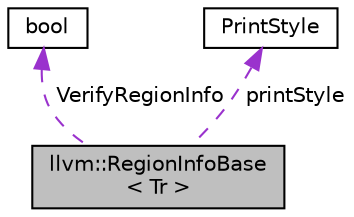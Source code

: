 digraph "llvm::RegionInfoBase&lt; Tr &gt;"
{
 // LATEX_PDF_SIZE
  bgcolor="transparent";
  edge [fontname="Helvetica",fontsize="10",labelfontname="Helvetica",labelfontsize="10"];
  node [fontname="Helvetica",fontsize="10",shape="box"];
  Node1 [label="llvm::RegionInfoBase\l\< Tr \>",height=0.2,width=0.4,color="black", fillcolor="grey75", style="filled", fontcolor="black",tooltip="Analysis that detects all canonical Regions."];
  Node2 -> Node1 [dir="back",color="darkorchid3",fontsize="10",style="dashed",label=" VerifyRegionInfo" ,fontname="Helvetica"];
  Node2 [label="bool",height=0.2,width=0.4,color="black",URL="$classbool.html",tooltip=" "];
  Node3 -> Node1 [dir="back",color="darkorchid3",fontsize="10",style="dashed",label=" printStyle" ,fontname="Helvetica"];
  Node3 [label="PrintStyle",height=0.2,width=0.4,color="black",tooltip=" "];
}
